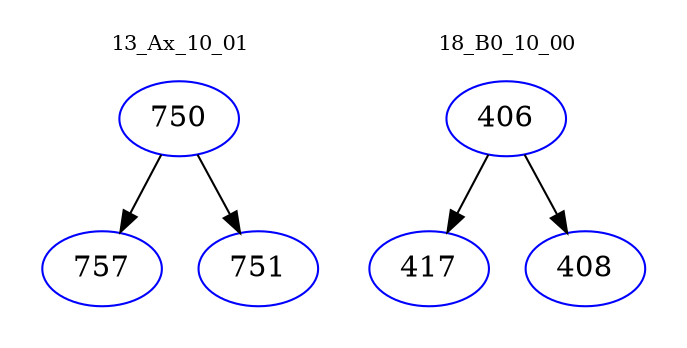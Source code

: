 digraph{
subgraph cluster_0 {
color = white
label = "13_Ax_10_01";
fontsize=10;
T0_750 [label="750", color="blue"]
T0_750 -> T0_757 [color="black"]
T0_757 [label="757", color="blue"]
T0_750 -> T0_751 [color="black"]
T0_751 [label="751", color="blue"]
}
subgraph cluster_1 {
color = white
label = "18_B0_10_00";
fontsize=10;
T1_406 [label="406", color="blue"]
T1_406 -> T1_417 [color="black"]
T1_417 [label="417", color="blue"]
T1_406 -> T1_408 [color="black"]
T1_408 [label="408", color="blue"]
}
}
